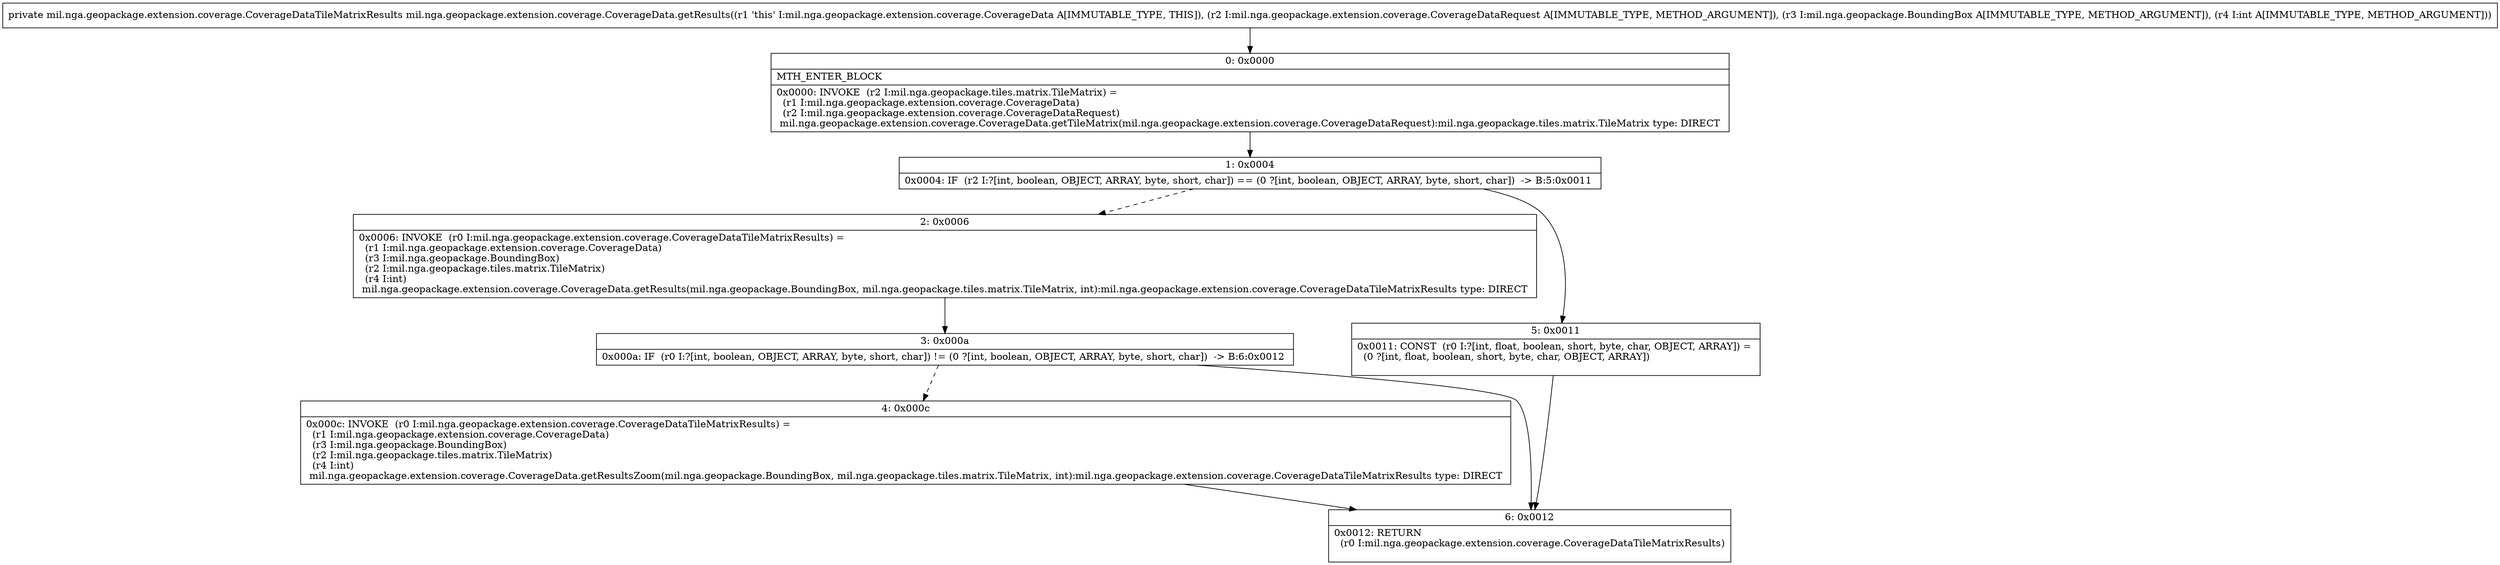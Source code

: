 digraph "CFG formil.nga.geopackage.extension.coverage.CoverageData.getResults(Lmil\/nga\/geopackage\/extension\/coverage\/CoverageDataRequest;Lmil\/nga\/geopackage\/BoundingBox;I)Lmil\/nga\/geopackage\/extension\/coverage\/CoverageDataTileMatrixResults;" {
Node_0 [shape=record,label="{0\:\ 0x0000|MTH_ENTER_BLOCK\l|0x0000: INVOKE  (r2 I:mil.nga.geopackage.tiles.matrix.TileMatrix) = \l  (r1 I:mil.nga.geopackage.extension.coverage.CoverageData)\l  (r2 I:mil.nga.geopackage.extension.coverage.CoverageDataRequest)\l mil.nga.geopackage.extension.coverage.CoverageData.getTileMatrix(mil.nga.geopackage.extension.coverage.CoverageDataRequest):mil.nga.geopackage.tiles.matrix.TileMatrix type: DIRECT \l}"];
Node_1 [shape=record,label="{1\:\ 0x0004|0x0004: IF  (r2 I:?[int, boolean, OBJECT, ARRAY, byte, short, char]) == (0 ?[int, boolean, OBJECT, ARRAY, byte, short, char])  \-\> B:5:0x0011 \l}"];
Node_2 [shape=record,label="{2\:\ 0x0006|0x0006: INVOKE  (r0 I:mil.nga.geopackage.extension.coverage.CoverageDataTileMatrixResults) = \l  (r1 I:mil.nga.geopackage.extension.coverage.CoverageData)\l  (r3 I:mil.nga.geopackage.BoundingBox)\l  (r2 I:mil.nga.geopackage.tiles.matrix.TileMatrix)\l  (r4 I:int)\l mil.nga.geopackage.extension.coverage.CoverageData.getResults(mil.nga.geopackage.BoundingBox, mil.nga.geopackage.tiles.matrix.TileMatrix, int):mil.nga.geopackage.extension.coverage.CoverageDataTileMatrixResults type: DIRECT \l}"];
Node_3 [shape=record,label="{3\:\ 0x000a|0x000a: IF  (r0 I:?[int, boolean, OBJECT, ARRAY, byte, short, char]) != (0 ?[int, boolean, OBJECT, ARRAY, byte, short, char])  \-\> B:6:0x0012 \l}"];
Node_4 [shape=record,label="{4\:\ 0x000c|0x000c: INVOKE  (r0 I:mil.nga.geopackage.extension.coverage.CoverageDataTileMatrixResults) = \l  (r1 I:mil.nga.geopackage.extension.coverage.CoverageData)\l  (r3 I:mil.nga.geopackage.BoundingBox)\l  (r2 I:mil.nga.geopackage.tiles.matrix.TileMatrix)\l  (r4 I:int)\l mil.nga.geopackage.extension.coverage.CoverageData.getResultsZoom(mil.nga.geopackage.BoundingBox, mil.nga.geopackage.tiles.matrix.TileMatrix, int):mil.nga.geopackage.extension.coverage.CoverageDataTileMatrixResults type: DIRECT \l}"];
Node_5 [shape=record,label="{5\:\ 0x0011|0x0011: CONST  (r0 I:?[int, float, boolean, short, byte, char, OBJECT, ARRAY]) = \l  (0 ?[int, float, boolean, short, byte, char, OBJECT, ARRAY])\l \l}"];
Node_6 [shape=record,label="{6\:\ 0x0012|0x0012: RETURN  \l  (r0 I:mil.nga.geopackage.extension.coverage.CoverageDataTileMatrixResults)\l \l}"];
MethodNode[shape=record,label="{private mil.nga.geopackage.extension.coverage.CoverageDataTileMatrixResults mil.nga.geopackage.extension.coverage.CoverageData.getResults((r1 'this' I:mil.nga.geopackage.extension.coverage.CoverageData A[IMMUTABLE_TYPE, THIS]), (r2 I:mil.nga.geopackage.extension.coverage.CoverageDataRequest A[IMMUTABLE_TYPE, METHOD_ARGUMENT]), (r3 I:mil.nga.geopackage.BoundingBox A[IMMUTABLE_TYPE, METHOD_ARGUMENT]), (r4 I:int A[IMMUTABLE_TYPE, METHOD_ARGUMENT])) }"];
MethodNode -> Node_0;
Node_0 -> Node_1;
Node_1 -> Node_2[style=dashed];
Node_1 -> Node_5;
Node_2 -> Node_3;
Node_3 -> Node_4[style=dashed];
Node_3 -> Node_6;
Node_4 -> Node_6;
Node_5 -> Node_6;
}

